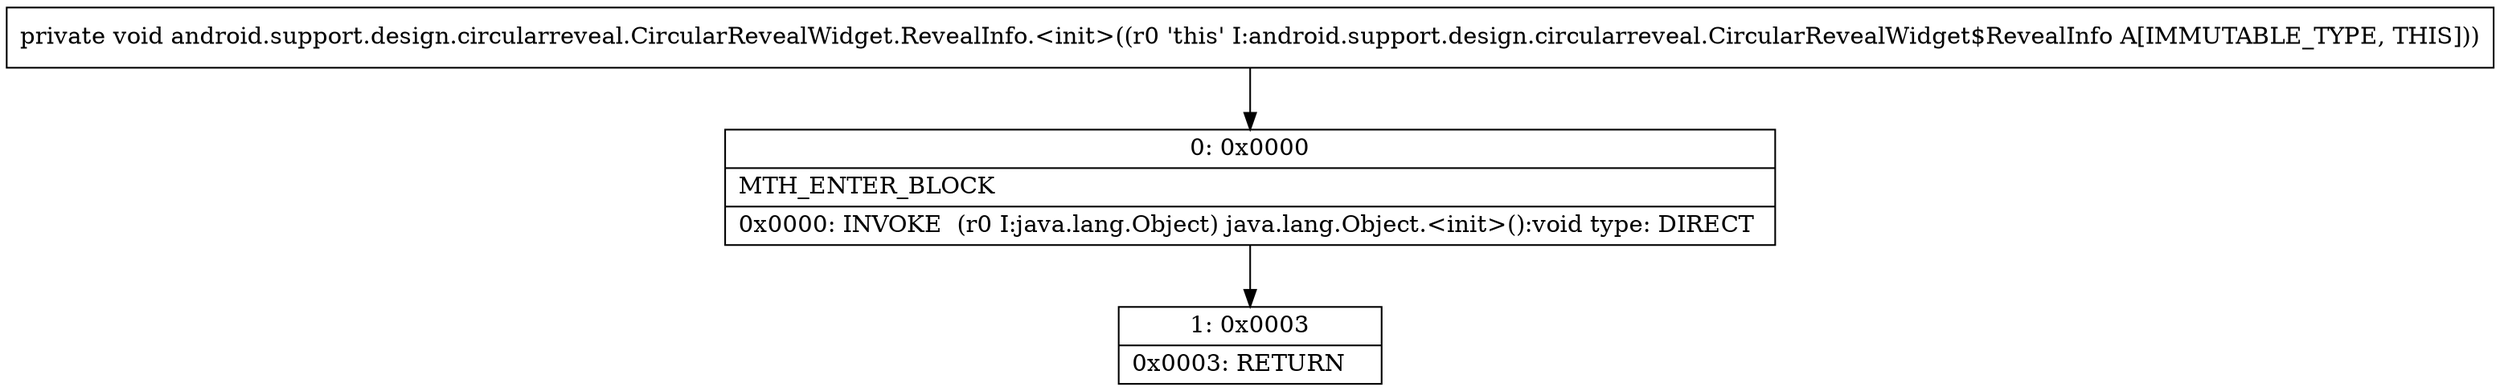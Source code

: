 digraph "CFG forandroid.support.design.circularreveal.CircularRevealWidget.RevealInfo.\<init\>()V" {
Node_0 [shape=record,label="{0\:\ 0x0000|MTH_ENTER_BLOCK\l|0x0000: INVOKE  (r0 I:java.lang.Object) java.lang.Object.\<init\>():void type: DIRECT \l}"];
Node_1 [shape=record,label="{1\:\ 0x0003|0x0003: RETURN   \l}"];
MethodNode[shape=record,label="{private void android.support.design.circularreveal.CircularRevealWidget.RevealInfo.\<init\>((r0 'this' I:android.support.design.circularreveal.CircularRevealWidget$RevealInfo A[IMMUTABLE_TYPE, THIS])) }"];
MethodNode -> Node_0;
Node_0 -> Node_1;
}

